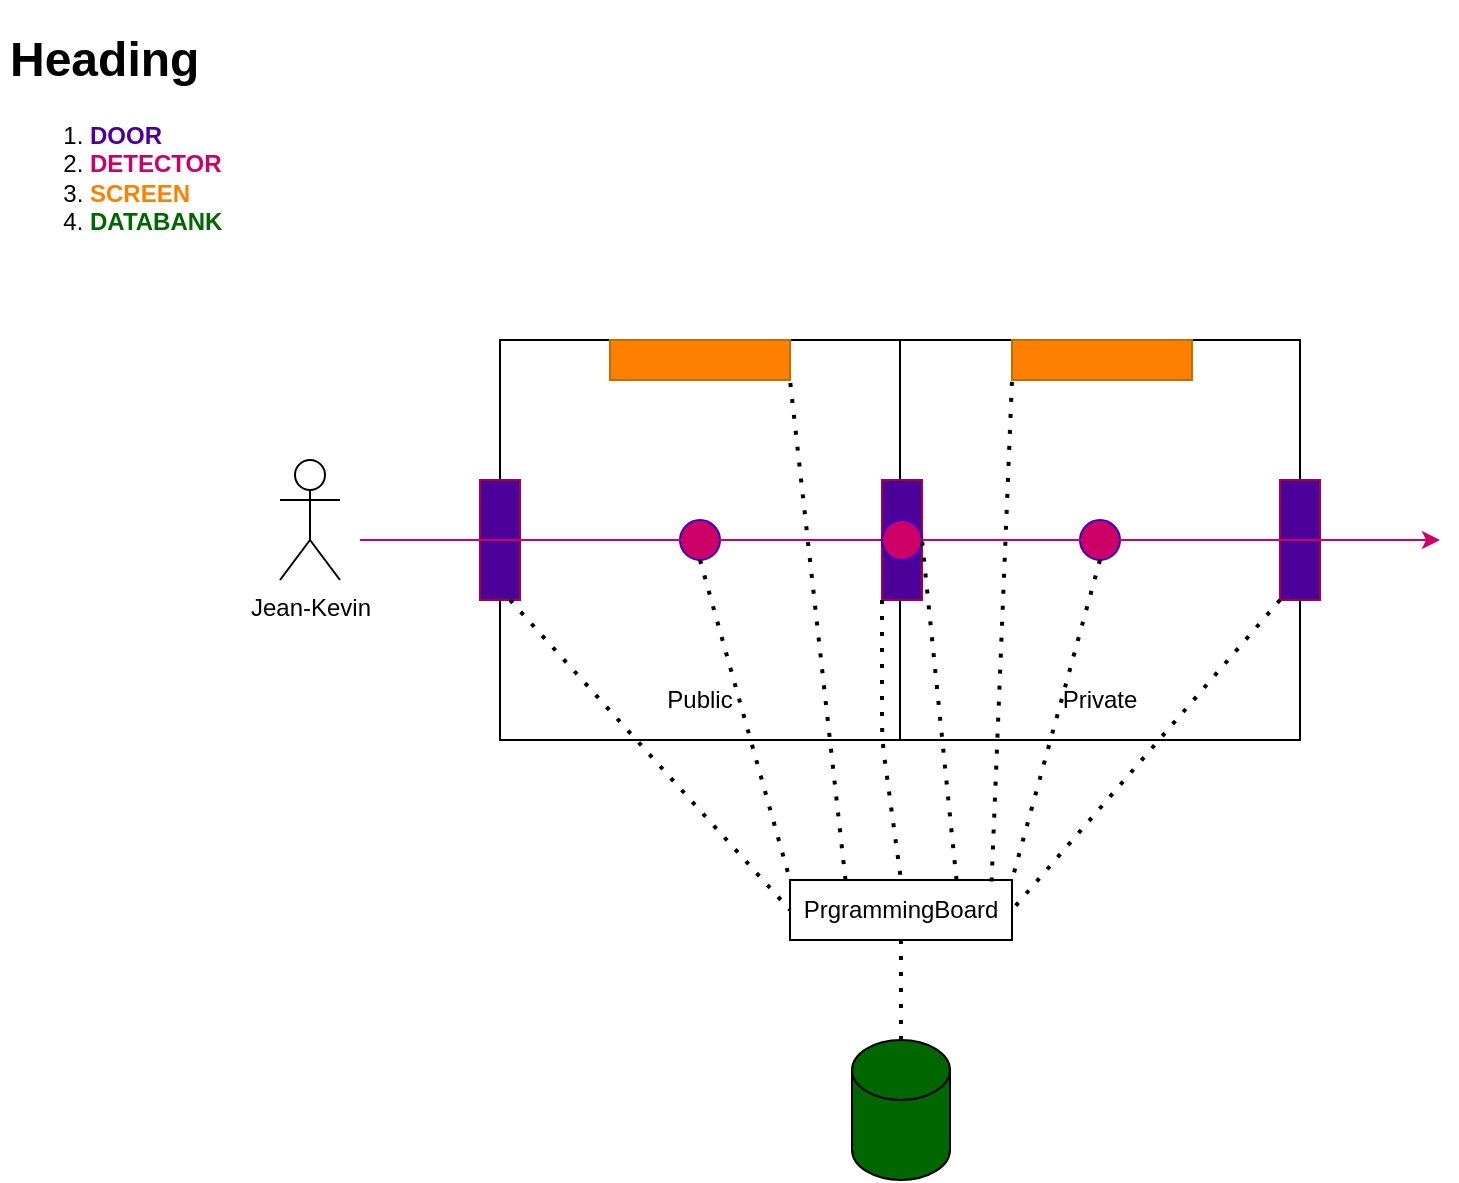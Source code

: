 <mxfile version="13.7.3" type="github" pages="6">
  <diagram id="rVImeahcX5V_duMhvCi_" name="Overview">
    <mxGraphModel dx="1221" dy="645" grid="1" gridSize="10" guides="1" tooltips="1" connect="1" arrows="1" fold="1" page="1" pageScale="1" pageWidth="850" pageHeight="1100" math="0" shadow="0">
      <root>
        <mxCell id="LmtEXReKCvZCGFeEZ9cL-0" />
        <mxCell id="LmtEXReKCvZCGFeEZ9cL-1" parent="LmtEXReKCvZCGFeEZ9cL-0" />
        <mxCell id="LmtEXReKCvZCGFeEZ9cL-7" value="" style="whiteSpace=wrap;html=1;aspect=fixed;" vertex="1" parent="LmtEXReKCvZCGFeEZ9cL-1">
          <mxGeometry x="480" y="220" width="200" height="200" as="geometry" />
        </mxCell>
        <mxCell id="LmtEXReKCvZCGFeEZ9cL-3" value="" style="whiteSpace=wrap;html=1;aspect=fixed;" vertex="1" parent="LmtEXReKCvZCGFeEZ9cL-1">
          <mxGeometry x="280" y="220" width="200" height="200" as="geometry" />
        </mxCell>
        <mxCell id="LmtEXReKCvZCGFeEZ9cL-5" value="" style="rounded=0;whiteSpace=wrap;html=1;strokeColor=#A50040;fontColor=#ffffff;fillColor=#4C0099;" vertex="1" parent="LmtEXReKCvZCGFeEZ9cL-1">
          <mxGeometry x="670" y="290" width="20" height="60" as="geometry" />
        </mxCell>
        <mxCell id="LmtEXReKCvZCGFeEZ9cL-6" value="" style="rounded=0;whiteSpace=wrap;html=1;strokeColor=#A50040;fontColor=#ffffff;fillColor=#4C0099;" vertex="1" parent="LmtEXReKCvZCGFeEZ9cL-1">
          <mxGeometry x="471" y="290" width="20" height="60" as="geometry" />
        </mxCell>
        <mxCell id="LmtEXReKCvZCGFeEZ9cL-9" value="" style="rounded=0;whiteSpace=wrap;html=1;strokeColor=#A50040;fontColor=#ffffff;fillColor=#4C0099;" vertex="1" parent="LmtEXReKCvZCGFeEZ9cL-1">
          <mxGeometry x="270" y="290" width="20" height="60" as="geometry" />
        </mxCell>
        <mxCell id="LmtEXReKCvZCGFeEZ9cL-10" value="Private" style="text;html=1;strokeColor=none;fillColor=none;align=center;verticalAlign=middle;whiteSpace=wrap;rounded=0;" vertex="1" parent="LmtEXReKCvZCGFeEZ9cL-1">
          <mxGeometry x="560" y="390" width="40" height="20" as="geometry" />
        </mxCell>
        <mxCell id="LmtEXReKCvZCGFeEZ9cL-11" value="Public" style="text;html=1;strokeColor=none;fillColor=none;align=center;verticalAlign=middle;whiteSpace=wrap;rounded=0;" vertex="1" parent="LmtEXReKCvZCGFeEZ9cL-1">
          <mxGeometry x="360" y="390" width="40" height="20" as="geometry" />
        </mxCell>
        <mxCell id="LmtEXReKCvZCGFeEZ9cL-13" value="" style="ellipse;whiteSpace=wrap;html=1;aspect=fixed;strokeColor=#3700CC;fontColor=#ffffff;fillColor=#CC0066;" vertex="1" parent="LmtEXReKCvZCGFeEZ9cL-1">
          <mxGeometry x="570" y="310" width="20" height="20" as="geometry" />
        </mxCell>
        <mxCell id="LmtEXReKCvZCGFeEZ9cL-15" value="" style="ellipse;whiteSpace=wrap;html=1;aspect=fixed;strokeColor=#3700CC;fontColor=#ffffff;fillColor=#CC0066;" vertex="1" parent="LmtEXReKCvZCGFeEZ9cL-1">
          <mxGeometry x="370" y="310" width="20" height="20" as="geometry" />
        </mxCell>
        <mxCell id="LmtEXReKCvZCGFeEZ9cL-16" value="" style="endArrow=classic;html=1;fillColor=#f8cecc;strokeColor=#CC0066;" edge="1" parent="LmtEXReKCvZCGFeEZ9cL-1">
          <mxGeometry width="50" height="50" relative="1" as="geometry">
            <mxPoint x="210" y="320" as="sourcePoint" />
            <mxPoint x="750" y="320" as="targetPoint" />
          </mxGeometry>
        </mxCell>
        <mxCell id="LmtEXReKCvZCGFeEZ9cL-27" value="Jean-Kevin" style="shape=umlActor;verticalLabelPosition=bottom;verticalAlign=top;html=1;outlineConnect=0;" vertex="1" parent="LmtEXReKCvZCGFeEZ9cL-1">
          <mxGeometry x="170" y="280" width="30" height="60" as="geometry" />
        </mxCell>
        <mxCell id="LmtEXReKCvZCGFeEZ9cL-28" value="&lt;h1&gt;Heading&lt;/h1&gt;&lt;p&gt;&lt;/p&gt;&lt;ol&gt;&lt;li&gt;&lt;font color=&quot;#4c0099&quot;&gt;&lt;b&gt;DOOR&lt;/b&gt;&lt;/font&gt;&lt;/li&gt;&lt;li&gt;&lt;b&gt;&lt;font color=&quot;#cc0066&quot;&gt;DETECTOR&lt;/font&gt;&lt;/b&gt;&lt;/li&gt;&lt;li&gt;&lt;b&gt;&lt;font color=&quot;#ff8000&quot;&gt;SCREEN&lt;/font&gt;&lt;/b&gt;&lt;/li&gt;&lt;li&gt;&lt;b&gt;&lt;font color=&quot;#006600&quot;&gt;DATABANK&lt;/font&gt;&lt;/b&gt;&lt;/li&gt;&lt;/ol&gt;" style="text;html=1;strokeColor=none;fillColor=none;spacing=5;spacingTop=-20;whiteSpace=wrap;overflow=hidden;rounded=0;" vertex="1" parent="LmtEXReKCvZCGFeEZ9cL-1">
          <mxGeometry x="30" y="60" width="190" height="120" as="geometry" />
        </mxCell>
        <mxCell id="LmtEXReKCvZCGFeEZ9cL-29" value="PrgrammingBoard" style="rounded=0;whiteSpace=wrap;html=1;" vertex="1" parent="LmtEXReKCvZCGFeEZ9cL-1">
          <mxGeometry x="425" y="490" width="111" height="30" as="geometry" />
        </mxCell>
        <mxCell id="LmtEXReKCvZCGFeEZ9cL-31" value="" style="endArrow=none;dashed=1;html=1;dashPattern=1 3;strokeWidth=2;entryX=0;entryY=0.5;entryDx=0;entryDy=0;exitX=0.75;exitY=1;exitDx=0;exitDy=0;" edge="1" parent="LmtEXReKCvZCGFeEZ9cL-1" source="LmtEXReKCvZCGFeEZ9cL-9" target="LmtEXReKCvZCGFeEZ9cL-29">
          <mxGeometry width="50" height="50" relative="1" as="geometry">
            <mxPoint x="330" y="540" as="sourcePoint" />
            <mxPoint x="380" y="490" as="targetPoint" />
          </mxGeometry>
        </mxCell>
        <mxCell id="LmtEXReKCvZCGFeEZ9cL-32" value="" style="endArrow=none;dashed=1;html=1;dashPattern=1 3;strokeWidth=2;entryX=1;entryY=0.5;entryDx=0;entryDy=0;exitX=0;exitY=1;exitDx=0;exitDy=0;" edge="1" parent="LmtEXReKCvZCGFeEZ9cL-1" source="LmtEXReKCvZCGFeEZ9cL-5" target="LmtEXReKCvZCGFeEZ9cL-29">
          <mxGeometry width="50" height="50" relative="1" as="geometry">
            <mxPoint x="700" y="427.5" as="sourcePoint" />
            <mxPoint x="845" y="582.5" as="targetPoint" />
          </mxGeometry>
        </mxCell>
        <mxCell id="LmtEXReKCvZCGFeEZ9cL-33" value="" style="endArrow=none;dashed=1;html=1;dashPattern=1 3;strokeWidth=2;entryX=0;entryY=0;entryDx=0;entryDy=0;exitX=0.5;exitY=1;exitDx=0;exitDy=0;" edge="1" parent="LmtEXReKCvZCGFeEZ9cL-1" source="LmtEXReKCvZCGFeEZ9cL-15" target="LmtEXReKCvZCGFeEZ9cL-29">
          <mxGeometry width="50" height="50" relative="1" as="geometry">
            <mxPoint x="305" y="370" as="sourcePoint" />
            <mxPoint x="450" y="525" as="targetPoint" />
          </mxGeometry>
        </mxCell>
        <mxCell id="LmtEXReKCvZCGFeEZ9cL-34" value="" style="endArrow=none;dashed=1;html=1;dashPattern=1 3;strokeWidth=2;entryX=1;entryY=0;entryDx=0;entryDy=0;exitX=0.5;exitY=1;exitDx=0;exitDy=0;" edge="1" parent="LmtEXReKCvZCGFeEZ9cL-1" source="LmtEXReKCvZCGFeEZ9cL-13" target="LmtEXReKCvZCGFeEZ9cL-29">
          <mxGeometry width="50" height="50" relative="1" as="geometry">
            <mxPoint x="390" y="340" as="sourcePoint" />
            <mxPoint x="440" y="500" as="targetPoint" />
          </mxGeometry>
        </mxCell>
        <mxCell id="LmtEXReKCvZCGFeEZ9cL-35" value="" style="endArrow=none;dashed=1;html=1;dashPattern=1 3;strokeWidth=2;entryX=0.5;entryY=0;entryDx=0;entryDy=0;exitX=0;exitY=1;exitDx=0;exitDy=0;" edge="1" parent="LmtEXReKCvZCGFeEZ9cL-1" source="LmtEXReKCvZCGFeEZ9cL-6" target="LmtEXReKCvZCGFeEZ9cL-29">
          <mxGeometry width="50" height="50" relative="1" as="geometry">
            <mxPoint x="470" y="360" as="sourcePoint" />
            <mxPoint x="450" y="510" as="targetPoint" />
            <Array as="points">
              <mxPoint x="471" y="420" />
            </Array>
          </mxGeometry>
        </mxCell>
        <mxCell id="LmtEXReKCvZCGFeEZ9cL-37" value="" style="shape=cylinder3;whiteSpace=wrap;html=1;boundedLbl=1;backgroundOutline=1;size=15;fillColor=#006600;" vertex="1" parent="LmtEXReKCvZCGFeEZ9cL-1">
          <mxGeometry x="456" y="570" width="49" height="70" as="geometry" />
        </mxCell>
        <mxCell id="LmtEXReKCvZCGFeEZ9cL-40" value="" style="ellipse;whiteSpace=wrap;html=1;aspect=fixed;strokeColor=#3700CC;fontColor=#ffffff;fillColor=#CC0066;" vertex="1" parent="LmtEXReKCvZCGFeEZ9cL-1">
          <mxGeometry x="471" y="310" width="20" height="20" as="geometry" />
        </mxCell>
        <mxCell id="LmtEXReKCvZCGFeEZ9cL-41" value="" style="endArrow=none;dashed=1;html=1;dashPattern=1 3;strokeWidth=2;entryX=0.5;entryY=0;entryDx=0;entryDy=0;entryPerimeter=0;exitX=0.5;exitY=1;exitDx=0;exitDy=0;" edge="1" parent="LmtEXReKCvZCGFeEZ9cL-1" source="LmtEXReKCvZCGFeEZ9cL-29" target="LmtEXReKCvZCGFeEZ9cL-37">
          <mxGeometry width="50" height="50" relative="1" as="geometry">
            <mxPoint x="350" y="510" as="sourcePoint" />
            <mxPoint x="400" y="460" as="targetPoint" />
          </mxGeometry>
        </mxCell>
        <mxCell id="LmtEXReKCvZCGFeEZ9cL-42" value="" style="endArrow=none;dashed=1;html=1;dashPattern=1 3;strokeWidth=2;entryX=1;entryY=0.5;entryDx=0;entryDy=0;exitX=0.75;exitY=0;exitDx=0;exitDy=0;" edge="1" parent="LmtEXReKCvZCGFeEZ9cL-1" source="LmtEXReKCvZCGFeEZ9cL-29" target="LmtEXReKCvZCGFeEZ9cL-6">
          <mxGeometry width="50" height="50" relative="1" as="geometry">
            <mxPoint x="350" y="510" as="sourcePoint" />
            <mxPoint x="400" y="460" as="targetPoint" />
            <Array as="points" />
          </mxGeometry>
        </mxCell>
        <mxCell id="LmtEXReKCvZCGFeEZ9cL-44" value="" style="rounded=0;whiteSpace=wrap;html=1;strokeColor=#BD7000;fontColor=#ffffff;fillColor=#FF8000;" vertex="1" parent="LmtEXReKCvZCGFeEZ9cL-1">
          <mxGeometry x="335" y="220" width="90" height="20" as="geometry" />
        </mxCell>
        <mxCell id="LmtEXReKCvZCGFeEZ9cL-45" value="" style="rounded=0;whiteSpace=wrap;html=1;strokeColor=#BD7000;fontColor=#ffffff;fillColor=#FF8000;" vertex="1" parent="LmtEXReKCvZCGFeEZ9cL-1">
          <mxGeometry x="536" y="220" width="90" height="20" as="geometry" />
        </mxCell>
        <mxCell id="LmtEXReKCvZCGFeEZ9cL-46" value="" style="endArrow=none;dashed=1;html=1;dashPattern=1 3;strokeWidth=2;entryX=1;entryY=1;entryDx=0;entryDy=0;exitX=0.25;exitY=0;exitDx=0;exitDy=0;" edge="1" parent="LmtEXReKCvZCGFeEZ9cL-1" source="LmtEXReKCvZCGFeEZ9cL-29" target="LmtEXReKCvZCGFeEZ9cL-44">
          <mxGeometry width="50" height="50" relative="1" as="geometry">
            <mxPoint x="320" y="340" as="sourcePoint" />
            <mxPoint x="370" y="290" as="targetPoint" />
          </mxGeometry>
        </mxCell>
        <mxCell id="LmtEXReKCvZCGFeEZ9cL-47" value="" style="endArrow=none;dashed=1;html=1;dashPattern=1 3;strokeWidth=2;entryX=0;entryY=1;entryDx=0;entryDy=0;exitX=0.908;exitY=0.025;exitDx=0;exitDy=0;exitPerimeter=0;" edge="1" parent="LmtEXReKCvZCGFeEZ9cL-1" source="LmtEXReKCvZCGFeEZ9cL-29" target="LmtEXReKCvZCGFeEZ9cL-45">
          <mxGeometry width="50" height="50" relative="1" as="geometry">
            <mxPoint x="320" y="340" as="sourcePoint" />
            <mxPoint x="370" y="290" as="targetPoint" />
          </mxGeometry>
        </mxCell>
      </root>
    </mxGraphModel>
  </diagram>
  <diagram id="C5RBs43oDa-KdzZeNtuy" name="Start / Stop">
    <mxGraphModel dx="1221" dy="645" grid="1" gridSize="10" guides="1" tooltips="1" connect="1" arrows="1" fold="1" page="1" pageScale="1" pageWidth="827" pageHeight="1169" math="0" shadow="0">
      <root>
        <mxCell id="WIyWlLk6GJQsqaUBKTNV-0" />
        <mxCell id="WIyWlLk6GJQsqaUBKTNV-1" parent="WIyWlLk6GJQsqaUBKTNV-0" />
        <mxCell id="jEPwtFdnwT9SRcF0j8tt-13" style="edgeStyle=orthogonalEdgeStyle;rounded=0;orthogonalLoop=1;jettySize=auto;html=1;exitX=0.5;exitY=1;exitDx=0;exitDy=0;entryX=0.5;entryY=0;entryDx=0;entryDy=0;" edge="1" parent="WIyWlLk6GJQsqaUBKTNV-1" source="jEPwtFdnwT9SRcF0j8tt-1" target="jEPwtFdnwT9SRcF0j8tt-2">
          <mxGeometry relative="1" as="geometry" />
        </mxCell>
        <mxCell id="jEPwtFdnwT9SRcF0j8tt-1" value="Start&lt;br&gt;Programming Board" style="rounded=1;whiteSpace=wrap;html=1;fontSize=12;glass=0;strokeWidth=1;shadow=0;" vertex="1" parent="WIyWlLk6GJQsqaUBKTNV-1">
          <mxGeometry x="65" y="30" width="120" height="40" as="geometry" />
        </mxCell>
        <mxCell id="jEPwtFdnwT9SRcF0j8tt-10" value="yes" style="edgeStyle=orthogonalEdgeStyle;rounded=0;orthogonalLoop=1;jettySize=auto;html=1;exitX=1;exitY=0.5;exitDx=0;exitDy=0;entryX=0;entryY=0.5;entryDx=0;entryDy=0;" edge="1" parent="WIyWlLk6GJQsqaUBKTNV-1" source="jEPwtFdnwT9SRcF0j8tt-2" target="jEPwtFdnwT9SRcF0j8tt-6">
          <mxGeometry relative="1" as="geometry" />
        </mxCell>
        <mxCell id="jEPwtFdnwT9SRcF0j8tt-14" style="edgeStyle=orthogonalEdgeStyle;rounded=0;orthogonalLoop=1;jettySize=auto;html=1;exitX=0.5;exitY=1;exitDx=0;exitDy=0;entryX=0.5;entryY=0;entryDx=0;entryDy=0;" edge="1" parent="WIyWlLk6GJQsqaUBKTNV-1" source="jEPwtFdnwT9SRcF0j8tt-2" target="jEPwtFdnwT9SRcF0j8tt-3">
          <mxGeometry relative="1" as="geometry" />
        </mxCell>
        <mxCell id="jEPwtFdnwT9SRcF0j8tt-2" value="&lt;font style=&quot;font-size: 11px&quot;&gt;Private&lt;br&gt;door open?&lt;/font&gt;" style="rhombus;whiteSpace=wrap;html=1;shadow=0;fontFamily=Helvetica;fontSize=12;align=center;strokeWidth=1;spacing=6;spacingTop=-4;" vertex="1" parent="WIyWlLk6GJQsqaUBKTNV-1">
          <mxGeometry x="75" y="90" width="100" height="80" as="geometry" />
        </mxCell>
        <mxCell id="jEPwtFdnwT9SRcF0j8tt-11" value="yes" style="edgeStyle=orthogonalEdgeStyle;rounded=0;orthogonalLoop=1;jettySize=auto;html=1;exitX=1;exitY=0.5;exitDx=0;exitDy=0;entryX=0;entryY=0.5;entryDx=0;entryDy=0;" edge="1" parent="WIyWlLk6GJQsqaUBKTNV-1" source="jEPwtFdnwT9SRcF0j8tt-3" target="jEPwtFdnwT9SRcF0j8tt-7">
          <mxGeometry relative="1" as="geometry" />
        </mxCell>
        <mxCell id="jEPwtFdnwT9SRcF0j8tt-15" style="edgeStyle=orthogonalEdgeStyle;rounded=0;orthogonalLoop=1;jettySize=auto;html=1;exitX=0.5;exitY=1;exitDx=0;exitDy=0;entryX=0.5;entryY=0;entryDx=0;entryDy=0;" edge="1" parent="WIyWlLk6GJQsqaUBKTNV-1" source="jEPwtFdnwT9SRcF0j8tt-3" target="jEPwtFdnwT9SRcF0j8tt-4">
          <mxGeometry relative="1" as="geometry" />
        </mxCell>
        <mxCell id="jEPwtFdnwT9SRcF0j8tt-3" value="&lt;font style=&quot;font-size: 11px&quot;&gt;Public&lt;br&gt;door open?&lt;/font&gt;" style="rhombus;whiteSpace=wrap;html=1;shadow=0;fontFamily=Helvetica;fontSize=12;align=center;strokeWidth=1;spacing=6;spacingTop=-4;" vertex="1" parent="WIyWlLk6GJQsqaUBKTNV-1">
          <mxGeometry x="75" y="190" width="100" height="80" as="geometry" />
        </mxCell>
        <mxCell id="jEPwtFdnwT9SRcF0j8tt-12" value="yes" style="edgeStyle=orthogonalEdgeStyle;rounded=0;orthogonalLoop=1;jettySize=auto;html=1;exitX=1;exitY=0.5;exitDx=0;exitDy=0;entryX=0;entryY=0.5;entryDx=0;entryDy=0;" edge="1" parent="WIyWlLk6GJQsqaUBKTNV-1" source="jEPwtFdnwT9SRcF0j8tt-4" target="jEPwtFdnwT9SRcF0j8tt-8">
          <mxGeometry relative="1" as="geometry" />
        </mxCell>
        <mxCell id="WcSn6uXNdT3VCejYM9_C-2" style="edgeStyle=orthogonalEdgeStyle;rounded=0;orthogonalLoop=1;jettySize=auto;html=1;exitX=0.5;exitY=1;exitDx=0;exitDy=0;entryX=0.5;entryY=0;entryDx=0;entryDy=0;" edge="1" parent="WIyWlLk6GJQsqaUBKTNV-1" source="jEPwtFdnwT9SRcF0j8tt-4" target="WcSn6uXNdT3VCejYM9_C-1">
          <mxGeometry relative="1" as="geometry" />
        </mxCell>
        <mxCell id="jEPwtFdnwT9SRcF0j8tt-4" value="&lt;font style=&quot;font-size: 11px&quot;&gt;Midle&lt;br&gt;door open?&lt;/font&gt;" style="rhombus;whiteSpace=wrap;html=1;shadow=0;fontFamily=Helvetica;fontSize=12;align=center;strokeWidth=1;spacing=6;spacingTop=-4;" vertex="1" parent="WIyWlLk6GJQsqaUBKTNV-1">
          <mxGeometry x="75" y="290" width="100" height="80" as="geometry" />
        </mxCell>
        <mxCell id="jEPwtFdnwT9SRcF0j8tt-6" value="Close door" style="rounded=1;whiteSpace=wrap;html=1;fontSize=12;glass=0;strokeWidth=1;shadow=0;fillColor=#f8cecc;strokeColor=#b85450;" vertex="1" parent="WIyWlLk6GJQsqaUBKTNV-1">
          <mxGeometry x="240" y="110" width="70" height="40" as="geometry" />
        </mxCell>
        <mxCell id="jEPwtFdnwT9SRcF0j8tt-7" value="Open door" style="rounded=1;whiteSpace=wrap;html=1;fontSize=12;glass=0;strokeWidth=1;shadow=0;fillColor=#d5e8d4;strokeColor=#82b366;" vertex="1" parent="WIyWlLk6GJQsqaUBKTNV-1">
          <mxGeometry x="240" y="210" width="70" height="40" as="geometry" />
        </mxCell>
        <mxCell id="jEPwtFdnwT9SRcF0j8tt-8" value="Close door" style="rounded=1;whiteSpace=wrap;html=1;fontSize=12;glass=0;strokeWidth=1;shadow=0;fillColor=#f8cecc;strokeColor=#b85450;" vertex="1" parent="WIyWlLk6GJQsqaUBKTNV-1">
          <mxGeometry x="240" y="310" width="70" height="40" as="geometry" />
        </mxCell>
        <mxCell id="WcSn6uXNdT3VCejYM9_C-1" value="Initialize dataBank" style="shape=process;whiteSpace=wrap;html=1;backgroundOutline=1;" vertex="1" parent="WIyWlLk6GJQsqaUBKTNV-1">
          <mxGeometry x="77.5" y="390" width="95" height="40" as="geometry" />
        </mxCell>
        <mxCell id="Z-suCwJbQ7CmfizDYJCA-0" style="edgeStyle=orthogonalEdgeStyle;rounded=0;orthogonalLoop=1;jettySize=auto;html=1;exitX=0.5;exitY=1;exitDx=0;exitDy=0;entryX=0.5;entryY=0;entryDx=0;entryDy=0;" edge="1" parent="WIyWlLk6GJQsqaUBKTNV-1" source="Z-suCwJbQ7CmfizDYJCA-1" target="Z-suCwJbQ7CmfizDYJCA-4">
          <mxGeometry relative="1" as="geometry" />
        </mxCell>
        <mxCell id="Z-suCwJbQ7CmfizDYJCA-1" value="Start&lt;br&gt;Programming Board" style="rounded=1;whiteSpace=wrap;html=1;fontSize=12;glass=0;strokeWidth=1;shadow=0;" vertex="1" parent="WIyWlLk6GJQsqaUBKTNV-1">
          <mxGeometry x="360" y="30" width="120" height="40" as="geometry" />
        </mxCell>
        <mxCell id="Z-suCwJbQ7CmfizDYJCA-2" value="yes" style="edgeStyle=orthogonalEdgeStyle;rounded=0;orthogonalLoop=1;jettySize=auto;html=1;exitX=1;exitY=0.5;exitDx=0;exitDy=0;entryX=0;entryY=0.5;entryDx=0;entryDy=0;" edge="1" parent="WIyWlLk6GJQsqaUBKTNV-1" source="Z-suCwJbQ7CmfizDYJCA-4" target="Z-suCwJbQ7CmfizDYJCA-10">
          <mxGeometry relative="1" as="geometry" />
        </mxCell>
        <mxCell id="Z-suCwJbQ7CmfizDYJCA-3" style="edgeStyle=orthogonalEdgeStyle;rounded=0;orthogonalLoop=1;jettySize=auto;html=1;exitX=0.5;exitY=1;exitDx=0;exitDy=0;entryX=0.5;entryY=0;entryDx=0;entryDy=0;" edge="1" parent="WIyWlLk6GJQsqaUBKTNV-1" source="Z-suCwJbQ7CmfizDYJCA-4" target="Z-suCwJbQ7CmfizDYJCA-7">
          <mxGeometry relative="1" as="geometry" />
        </mxCell>
        <mxCell id="Z-suCwJbQ7CmfizDYJCA-4" value="&lt;font style=&quot;font-size: 11px&quot;&gt;Private&lt;br&gt;door open?&lt;/font&gt;" style="rhombus;whiteSpace=wrap;html=1;shadow=0;fontFamily=Helvetica;fontSize=12;align=center;strokeWidth=1;spacing=6;spacingTop=-4;" vertex="1" parent="WIyWlLk6GJQsqaUBKTNV-1">
          <mxGeometry x="370" y="90" width="100" height="80" as="geometry" />
        </mxCell>
        <mxCell id="Z-suCwJbQ7CmfizDYJCA-5" value="yes" style="edgeStyle=orthogonalEdgeStyle;rounded=0;orthogonalLoop=1;jettySize=auto;html=1;exitX=1;exitY=0.5;exitDx=0;exitDy=0;entryX=0;entryY=0.5;entryDx=0;entryDy=0;" edge="1" parent="WIyWlLk6GJQsqaUBKTNV-1" source="Z-suCwJbQ7CmfizDYJCA-7" target="Z-suCwJbQ7CmfizDYJCA-11">
          <mxGeometry relative="1" as="geometry" />
        </mxCell>
        <mxCell id="Z-suCwJbQ7CmfizDYJCA-6" style="edgeStyle=orthogonalEdgeStyle;rounded=0;orthogonalLoop=1;jettySize=auto;html=1;exitX=0.5;exitY=1;exitDx=0;exitDy=0;entryX=0.5;entryY=0;entryDx=0;entryDy=0;" edge="1" parent="WIyWlLk6GJQsqaUBKTNV-1" source="Z-suCwJbQ7CmfizDYJCA-7" target="Z-suCwJbQ7CmfizDYJCA-9">
          <mxGeometry relative="1" as="geometry" />
        </mxCell>
        <mxCell id="Z-suCwJbQ7CmfizDYJCA-7" value="&lt;font style=&quot;font-size: 11px&quot;&gt;Public&lt;br&gt;door open?&lt;/font&gt;" style="rhombus;whiteSpace=wrap;html=1;shadow=0;fontFamily=Helvetica;fontSize=12;align=center;strokeWidth=1;spacing=6;spacingTop=-4;" vertex="1" parent="WIyWlLk6GJQsqaUBKTNV-1">
          <mxGeometry x="370" y="190" width="100" height="80" as="geometry" />
        </mxCell>
        <mxCell id="Z-suCwJbQ7CmfizDYJCA-8" value="yes" style="edgeStyle=orthogonalEdgeStyle;rounded=0;orthogonalLoop=1;jettySize=auto;html=1;exitX=1;exitY=0.5;exitDx=0;exitDy=0;entryX=0;entryY=0.5;entryDx=0;entryDy=0;" edge="1" parent="WIyWlLk6GJQsqaUBKTNV-1" source="Z-suCwJbQ7CmfizDYJCA-9" target="Z-suCwJbQ7CmfizDYJCA-12">
          <mxGeometry relative="1" as="geometry" />
        </mxCell>
        <mxCell id="Z-suCwJbQ7CmfizDYJCA-14" style="edgeStyle=orthogonalEdgeStyle;rounded=0;orthogonalLoop=1;jettySize=auto;html=1;exitX=0.5;exitY=1;exitDx=0;exitDy=0;entryX=0.5;entryY=0;entryDx=0;entryDy=0;" edge="1" parent="WIyWlLk6GJQsqaUBKTNV-1" source="Z-suCwJbQ7CmfizDYJCA-9" target="Z-suCwJbQ7CmfizDYJCA-13">
          <mxGeometry relative="1" as="geometry" />
        </mxCell>
        <mxCell id="Z-suCwJbQ7CmfizDYJCA-9" value="&lt;font style=&quot;font-size: 11px&quot;&gt;Midle&lt;br&gt;door open?&lt;/font&gt;" style="rhombus;whiteSpace=wrap;html=1;shadow=0;fontFamily=Helvetica;fontSize=12;align=center;strokeWidth=1;spacing=6;spacingTop=-4;" vertex="1" parent="WIyWlLk6GJQsqaUBKTNV-1">
          <mxGeometry x="370" y="290" width="100" height="80" as="geometry" />
        </mxCell>
        <mxCell id="Z-suCwJbQ7CmfizDYJCA-10" value="Close door" style="rounded=1;whiteSpace=wrap;html=1;fontSize=12;glass=0;strokeWidth=1;shadow=0;fillColor=#f8cecc;strokeColor=#b85450;" vertex="1" parent="WIyWlLk6GJQsqaUBKTNV-1">
          <mxGeometry x="535" y="110" width="70" height="40" as="geometry" />
        </mxCell>
        <mxCell id="Z-suCwJbQ7CmfizDYJCA-11" value="Close door" style="rounded=1;whiteSpace=wrap;html=1;fontSize=12;glass=0;strokeWidth=1;shadow=0;fillColor=#f8cecc;strokeColor=#b85450;" vertex="1" parent="WIyWlLk6GJQsqaUBKTNV-1">
          <mxGeometry x="535" y="210" width="70" height="40" as="geometry" />
        </mxCell>
        <mxCell id="Z-suCwJbQ7CmfizDYJCA-12" value="Close door" style="rounded=1;whiteSpace=wrap;html=1;fontSize=12;glass=0;strokeWidth=1;shadow=0;fillColor=#f8cecc;strokeColor=#b85450;" vertex="1" parent="WIyWlLk6GJQsqaUBKTNV-1">
          <mxGeometry x="535" y="310" width="70" height="40" as="geometry" />
        </mxCell>
        <mxCell id="Z-suCwJbQ7CmfizDYJCA-13" value="Clean&lt;br&gt;dataBank" style="shape=process;whiteSpace=wrap;html=1;backgroundOutline=1;" vertex="1" parent="WIyWlLk6GJQsqaUBKTNV-1">
          <mxGeometry x="372.5" y="390" width="95" height="40" as="geometry" />
        </mxCell>
      </root>
    </mxGraphModel>
  </diagram>
  <diagram id="rQt64_oms9wYY00uU8ld" name="Initialize dataBank">
    <mxGraphModel dx="1038" dy="548" grid="1" gridSize="10" guides="1" tooltips="1" connect="1" arrows="1" fold="1" page="1" pageScale="1" pageWidth="850" pageHeight="1100" math="0" shadow="0">
      <root>
        <mxCell id="Njd7PY-EI0q73ki9U6ga-0" />
        <mxCell id="Njd7PY-EI0q73ki9U6ga-1" parent="Njd7PY-EI0q73ki9U6ga-0" />
        <mxCell id="Dgmd3wexD-b_6MGQ-cHy-0" style="edgeStyle=orthogonalEdgeStyle;rounded=0;orthogonalLoop=1;jettySize=auto;html=1;exitX=0.5;exitY=1;exitDx=0;exitDy=0;entryX=0.5;entryY=0;entryDx=0;entryDy=0;" edge="1" parent="Njd7PY-EI0q73ki9U6ga-1" source="Dgmd3wexD-b_6MGQ-cHy-1" target="Dgmd3wexD-b_6MGQ-cHy-3">
          <mxGeometry relative="1" as="geometry" />
        </mxCell>
        <mxCell id="Dgmd3wexD-b_6MGQ-cHy-1" value="Start&lt;br&gt;Initialize dataBank" style="rounded=1;whiteSpace=wrap;html=1;fontSize=12;glass=0;strokeWidth=1;shadow=0;" vertex="1" parent="Njd7PY-EI0q73ki9U6ga-1">
          <mxGeometry x="82.5" y="30" width="120" height="40" as="geometry" />
        </mxCell>
        <mxCell id="Dgmd3wexD-b_6MGQ-cHy-2" value="no" style="edgeStyle=orthogonalEdgeStyle;rounded=0;orthogonalLoop=1;jettySize=auto;html=1;exitX=1;exitY=0.5;exitDx=0;exitDy=0;entryX=0;entryY=0.5;entryDx=0;entryDy=0;" edge="1" parent="Njd7PY-EI0q73ki9U6ga-1" source="Dgmd3wexD-b_6MGQ-cHy-3" target="Dgmd3wexD-b_6MGQ-cHy-4">
          <mxGeometry relative="1" as="geometry" />
        </mxCell>
        <mxCell id="Dgmd3wexD-b_6MGQ-cHy-11" style="edgeStyle=orthogonalEdgeStyle;rounded=0;orthogonalLoop=1;jettySize=auto;html=1;exitX=0.5;exitY=1;exitDx=0;exitDy=0;entryX=0.5;entryY=0;entryDx=0;entryDy=0;" edge="1" parent="Njd7PY-EI0q73ki9U6ga-1" source="Dgmd3wexD-b_6MGQ-cHy-3" target="Dgmd3wexD-b_6MGQ-cHy-6">
          <mxGeometry relative="1" as="geometry" />
        </mxCell>
        <mxCell id="Dgmd3wexD-b_6MGQ-cHy-3" value="&lt;span style=&quot;font-size: 11px&quot;&gt;publicAirlockPlayer&lt;br&gt;&lt;/span&gt;table exist ?" style="rhombus;whiteSpace=wrap;html=1;shadow=0;fontFamily=Helvetica;fontSize=12;align=center;strokeWidth=1;spacing=6;spacingTop=-4;" vertex="1" parent="Njd7PY-EI0q73ki9U6ga-1">
          <mxGeometry x="75" y="100" width="135" height="80" as="geometry" />
        </mxCell>
        <mxCell id="Dgmd3wexD-b_6MGQ-cHy-4" value="Create&amp;nbsp;publicAirlockPlayer table" style="rounded=1;whiteSpace=wrap;html=1;fontSize=12;glass=0;strokeWidth=1;shadow=0;fillColor=#d5e8d4;strokeColor=#82b366;" vertex="1" parent="Njd7PY-EI0q73ki9U6ga-1">
          <mxGeometry x="280" y="120" width="190" height="40" as="geometry" />
        </mxCell>
        <mxCell id="Dgmd3wexD-b_6MGQ-cHy-5" value="no" style="edgeStyle=orthogonalEdgeStyle;rounded=0;orthogonalLoop=1;jettySize=auto;html=1;exitX=1;exitY=0.5;exitDx=0;exitDy=0;entryX=0;entryY=0.5;entryDx=0;entryDy=0;" edge="1" parent="Njd7PY-EI0q73ki9U6ga-1" source="Dgmd3wexD-b_6MGQ-cHy-6" target="Dgmd3wexD-b_6MGQ-cHy-7">
          <mxGeometry relative="1" as="geometry" />
        </mxCell>
        <mxCell id="Dgmd3wexD-b_6MGQ-cHy-12" style="edgeStyle=orthogonalEdgeStyle;rounded=0;orthogonalLoop=1;jettySize=auto;html=1;exitX=0.5;exitY=1;exitDx=0;exitDy=0;entryX=0.5;entryY=0;entryDx=0;entryDy=0;" edge="1" parent="Njd7PY-EI0q73ki9U6ga-1" source="Dgmd3wexD-b_6MGQ-cHy-6" target="Dgmd3wexD-b_6MGQ-cHy-8">
          <mxGeometry relative="1" as="geometry" />
        </mxCell>
        <mxCell id="Dgmd3wexD-b_6MGQ-cHy-6" value="&lt;span style=&quot;font-size: 11px&quot;&gt;privateAirlockPlayer&lt;br&gt;&lt;/span&gt;table exist ?" style="rhombus;whiteSpace=wrap;html=1;shadow=0;fontFamily=Helvetica;fontSize=12;align=center;strokeWidth=1;spacing=6;spacingTop=-4;" vertex="1" parent="Njd7PY-EI0q73ki9U6ga-1">
          <mxGeometry x="75" y="200" width="135" height="80" as="geometry" />
        </mxCell>
        <mxCell id="Dgmd3wexD-b_6MGQ-cHy-7" value="Create&amp;nbsp;privateAirlockPlayer table" style="rounded=1;whiteSpace=wrap;html=1;fontSize=12;glass=0;strokeWidth=1;shadow=0;fillColor=#d5e8d4;strokeColor=#82b366;" vertex="1" parent="Njd7PY-EI0q73ki9U6ga-1">
          <mxGeometry x="280" y="220" width="190" height="40" as="geometry" />
        </mxCell>
        <mxCell id="Dgmd3wexD-b_6MGQ-cHy-10" value="no" style="edgeStyle=orthogonalEdgeStyle;rounded=0;orthogonalLoop=1;jettySize=auto;html=1;exitX=1;exitY=0.5;exitDx=0;exitDy=0;" edge="1" parent="Njd7PY-EI0q73ki9U6ga-1" source="Dgmd3wexD-b_6MGQ-cHy-8" target="Dgmd3wexD-b_6MGQ-cHy-9">
          <mxGeometry relative="1" as="geometry" />
        </mxCell>
        <mxCell id="Dgmd3wexD-b_6MGQ-cHy-8" value="&lt;span style=&quot;font-size: 11px&quot;&gt;authorizedPlayer&lt;br&gt;&lt;/span&gt;table exist ?" style="rhombus;whiteSpace=wrap;html=1;shadow=0;fontFamily=Helvetica;fontSize=12;align=center;strokeWidth=1;spacing=6;spacingTop=-4;" vertex="1" parent="Njd7PY-EI0q73ki9U6ga-1">
          <mxGeometry x="75" y="300" width="135" height="80" as="geometry" />
        </mxCell>
        <mxCell id="Dgmd3wexD-b_6MGQ-cHy-9" value="Create&amp;nbsp;&lt;span style=&quot;font-size: 11px&quot;&gt;authorizedPlayer&amp;nbsp;&lt;/span&gt;table" style="rounded=1;whiteSpace=wrap;html=1;fontSize=12;glass=0;strokeWidth=1;shadow=0;fillColor=#d5e8d4;strokeColor=#82b366;" vertex="1" parent="Njd7PY-EI0q73ki9U6ga-1">
          <mxGeometry x="280" y="320" width="190" height="40" as="geometry" />
        </mxCell>
      </root>
    </mxGraphModel>
  </diagram>
  <diagram id="IF0mQ-LuV1Tpjcg1SQC_" name="Clean dataBank">
    <mxGraphModel dx="1038" dy="548" grid="1" gridSize="10" guides="1" tooltips="1" connect="1" arrows="1" fold="1" page="1" pageScale="1" pageWidth="850" pageHeight="1100" math="0" shadow="0">
      <root>
        <mxCell id="nWARyGKw-XiWnQ_imV8j-0" />
        <mxCell id="nWARyGKw-XiWnQ_imV8j-1" parent="nWARyGKw-XiWnQ_imV8j-0" />
        <mxCell id="3AGB_vzgTLa2qWPNHoHQ-0" value="Start&lt;br&gt;clean dataBank" style="rounded=1;whiteSpace=wrap;html=1;fontSize=12;glass=0;strokeWidth=1;shadow=0;" vertex="1" parent="nWARyGKw-XiWnQ_imV8j-1">
          <mxGeometry x="82.5" y="30" width="120" height="40" as="geometry" />
        </mxCell>
      </root>
    </mxGraphModel>
  </diagram>
  <diagram id="JoOrTzSdZAA-jJpKlGrJ" name="Enter Event">
    <mxGraphModel dx="1038" dy="548" grid="1" gridSize="10" guides="1" tooltips="1" connect="1" arrows="1" fold="1" page="1" pageScale="1" pageWidth="850" pageHeight="1100" math="0" shadow="0">
      <root>
        <mxCell id="kcCqXkzCqeFxSjuHiJ_i-0" />
        <mxCell id="kcCqXkzCqeFxSjuHiJ_i-1" parent="kcCqXkzCqeFxSjuHiJ_i-0" />
        <mxCell id="O1378wzvG6jis6ytJI1n-5" style="edgeStyle=orthogonalEdgeStyle;rounded=0;orthogonalLoop=1;jettySize=auto;html=1;exitX=0.5;exitY=1;exitDx=0;exitDy=0;entryX=0.5;entryY=0;entryDx=0;entryDy=0;" edge="1" parent="kcCqXkzCqeFxSjuHiJ_i-1" source="ouCwYKBbwuouym_8MA_f-0" target="1KSWV5fCrwemouwUN_5a-0">
          <mxGeometry relative="1" as="geometry" />
        </mxCell>
        <mxCell id="ouCwYKBbwuouym_8MA_f-0" value="Start&lt;br&gt;Detector Event" style="rounded=1;whiteSpace=wrap;html=1;fontSize=12;glass=0;strokeWidth=1;shadow=0;" vertex="1" parent="kcCqXkzCqeFxSjuHiJ_i-1">
          <mxGeometry x="200" y="50" width="120" height="40" as="geometry" />
        </mxCell>
        <mxCell id="O1378wzvG6jis6ytJI1n-3" style="edgeStyle=orthogonalEdgeStyle;rounded=0;orthogonalLoop=1;jettySize=auto;html=1;exitX=0;exitY=0.5;exitDx=0;exitDy=0;" edge="1" parent="kcCqXkzCqeFxSjuHiJ_i-1" source="1KSWV5fCrwemouwUN_5a-0" target="O1378wzvG6jis6ytJI1n-1">
          <mxGeometry relative="1" as="geometry" />
        </mxCell>
        <mxCell id="O1378wzvG6jis6ytJI1n-4" value="Enter" style="edgeStyle=orthogonalEdgeStyle;rounded=0;orthogonalLoop=1;jettySize=auto;html=1;exitX=1;exitY=0.5;exitDx=0;exitDy=0;entryX=0;entryY=0.5;entryDx=0;entryDy=0;" edge="1" parent="kcCqXkzCqeFxSjuHiJ_i-1" source="1KSWV5fCrwemouwUN_5a-0" target="O1378wzvG6jis6ytJI1n-0">
          <mxGeometry x="0.333" y="10" relative="1" as="geometry">
            <mxPoint as="offset" />
          </mxGeometry>
        </mxCell>
        <mxCell id="O1378wzvG6jis6ytJI1n-6" value="Leave" style="edgeStyle=orthogonalEdgeStyle;rounded=0;orthogonalLoop=1;jettySize=auto;html=1;" edge="1" parent="kcCqXkzCqeFxSjuHiJ_i-1" source="1KSWV5fCrwemouwUN_5a-0" target="O1378wzvG6jis6ytJI1n-1">
          <mxGeometry x="0.333" y="-10" relative="1" as="geometry">
            <mxPoint as="offset" />
          </mxGeometry>
        </mxCell>
        <mxCell id="1KSWV5fCrwemouwUN_5a-0" value="Type" style="rhombus;whiteSpace=wrap;html=1;" vertex="1" parent="kcCqXkzCqeFxSjuHiJ_i-1">
          <mxGeometry x="220" y="130" width="80" height="80" as="geometry" />
        </mxCell>
        <mxCell id="O1378wzvG6jis6ytJI1n-10" value="no" style="edgeStyle=orthogonalEdgeStyle;rounded=0;orthogonalLoop=1;jettySize=auto;html=1;exitX=0.5;exitY=1;exitDx=0;exitDy=0;entryX=0.5;entryY=0;entryDx=0;entryDy=0;" edge="1" parent="kcCqXkzCqeFxSjuHiJ_i-1" source="2e1RDjCtCfTWU_KFIIWo-0" target="O1378wzvG6jis6ytJI1n-9">
          <mxGeometry relative="1" as="geometry" />
        </mxCell>
        <mxCell id="O1378wzvG6jis6ytJI1n-0" value="Add airlock player" style="shape=process;whiteSpace=wrap;html=1;backgroundOutline=1;" vertex="1" parent="kcCqXkzCqeFxSjuHiJ_i-1">
          <mxGeometry x="360" y="150" width="100" height="40" as="geometry" />
        </mxCell>
        <mxCell id="O1378wzvG6jis6ytJI1n-1" value="Remove airlock player" style="shape=process;whiteSpace=wrap;html=1;backgroundOutline=1;" vertex="1" parent="kcCqXkzCqeFxSjuHiJ_i-1">
          <mxGeometry x="60" y="150" width="100" height="40" as="geometry" />
        </mxCell>
        <mxCell id="O1378wzvG6jis6ytJI1n-9" value="Run public process step 01" style="shape=process;whiteSpace=wrap;html=1;backgroundOutline=1;" vertex="1" parent="kcCqXkzCqeFxSjuHiJ_i-1">
          <mxGeometry x="355" y="340" width="110" height="40" as="geometry" />
        </mxCell>
        <mxCell id="2e1RDjCtCfTWU_KFIIWo-3" style="edgeStyle=orthogonalEdgeStyle;rounded=0;orthogonalLoop=1;jettySize=auto;html=1;exitX=1;exitY=0.5;exitDx=0;exitDy=0;entryX=0;entryY=0.5;entryDx=0;entryDy=0;" edge="1" parent="kcCqXkzCqeFxSjuHiJ_i-1" source="2e1RDjCtCfTWU_KFIIWo-0" target="2e1RDjCtCfTWU_KFIIWo-2">
          <mxGeometry relative="1" as="geometry" />
        </mxCell>
        <mxCell id="2e1RDjCtCfTWU_KFIIWo-0" value="Middle door&lt;br&gt;is open ?" style="rhombus;whiteSpace=wrap;html=1;" vertex="1" parent="kcCqXkzCqeFxSjuHiJ_i-1">
          <mxGeometry x="370" y="220" width="80" height="80" as="geometry" />
        </mxCell>
        <mxCell id="2e1RDjCtCfTWU_KFIIWo-1" style="edgeStyle=orthogonalEdgeStyle;rounded=0;orthogonalLoop=1;jettySize=auto;html=1;exitX=0.5;exitY=1;exitDx=0;exitDy=0;entryX=0.5;entryY=0;entryDx=0;entryDy=0;" edge="1" parent="kcCqXkzCqeFxSjuHiJ_i-1" source="O1378wzvG6jis6ytJI1n-0" target="2e1RDjCtCfTWU_KFIIWo-0">
          <mxGeometry relative="1" as="geometry">
            <mxPoint x="410" y="190" as="sourcePoint" />
            <mxPoint x="410" y="340" as="targetPoint" />
          </mxGeometry>
        </mxCell>
        <mxCell id="2e1RDjCtCfTWU_KFIIWo-2" value="Run public process step 03" style="shape=process;whiteSpace=wrap;html=1;backgroundOutline=1;" vertex="1" parent="kcCqXkzCqeFxSjuHiJ_i-1">
          <mxGeometry x="480" y="240" width="110" height="40" as="geometry" />
        </mxCell>
        <mxCell id="OL1a_isMaVEvgdCVi2KT-1" value="Enter or Leave" style="edgeStyle=orthogonalEdgeStyle;rounded=0;orthogonalLoop=1;jettySize=auto;html=1;" edge="1" parent="kcCqXkzCqeFxSjuHiJ_i-1" source="OL1a_isMaVEvgdCVi2KT-0" target="ouCwYKBbwuouym_8MA_f-0">
          <mxGeometry relative="1" as="geometry">
            <Array as="points">
              <mxPoint x="420" y="70" />
              <mxPoint x="420" y="70" />
            </Array>
          </mxGeometry>
        </mxCell>
        <mxCell id="OL1a_isMaVEvgdCVi2KT-0" value="Jean-Kevin" style="shape=umlActor;verticalLabelPosition=bottom;verticalAlign=top;html=1;outlineConnect=0;" vertex="1" parent="kcCqXkzCqeFxSjuHiJ_i-1">
          <mxGeometry x="490" y="40" width="30" height="60" as="geometry" />
        </mxCell>
      </root>
    </mxGraphModel>
  </diagram>
  <diagram id="AIMyiEmrp1AALiO4rSiN" name="Public Process">
    <mxGraphModel dx="1038" dy="548" grid="1" gridSize="10" guides="1" tooltips="1" connect="1" arrows="1" fold="1" page="1" pageScale="1" pageWidth="850" pageHeight="1100" math="0" shadow="0">
      <root>
        <mxCell id="ak3lI0ed5FuYyWWKIi4Z-0" />
        <mxCell id="ak3lI0ed5FuYyWWKIi4Z-1" parent="ak3lI0ed5FuYyWWKIi4Z-0" />
        <mxCell id="1ANdTERJNQsLqH8vp39T-14" style="edgeStyle=orthogonalEdgeStyle;rounded=0;orthogonalLoop=1;jettySize=auto;html=1;exitX=0.5;exitY=1;exitDx=0;exitDy=0;entryX=0.5;entryY=0;entryDx=0;entryDy=0;" parent="ak3lI0ed5FuYyWWKIi4Z-1" source="1ANdTERJNQsLqH8vp39T-0" target="1ANdTERJNQsLqH8vp39T-1" edge="1">
          <mxGeometry relative="1" as="geometry" />
        </mxCell>
        <mxCell id="1ANdTERJNQsLqH8vp39T-0" value="Start&lt;br&gt;Public Process&amp;nbsp;&lt;br&gt;Step 01" style="rounded=1;whiteSpace=wrap;html=1;fontSize=12;glass=0;strokeWidth=1;shadow=0;" parent="ak3lI0ed5FuYyWWKIi4Z-1" vertex="1">
          <mxGeometry x="100" y="90" width="120" height="50" as="geometry" />
        </mxCell>
        <mxCell id="1ANdTERJNQsLqH8vp39T-4" value="&amp;gt; 1" style="edgeStyle=orthogonalEdgeStyle;rounded=0;orthogonalLoop=1;jettySize=auto;html=1;exitX=1;exitY=0.5;exitDx=0;exitDy=0;" parent="ak3lI0ed5FuYyWWKIi4Z-1" source="1ANdTERJNQsLqH8vp39T-1" target="1ANdTERJNQsLqH8vp39T-3" edge="1">
          <mxGeometry relative="1" as="geometry" />
        </mxCell>
        <mxCell id="1ANdTERJNQsLqH8vp39T-7" value="= 1" style="edgeStyle=orthogonalEdgeStyle;rounded=0;orthogonalLoop=1;jettySize=auto;html=1;exitX=0.5;exitY=1;exitDx=0;exitDy=0;entryX=0.5;entryY=0;entryDx=0;entryDy=0;" parent="ak3lI0ed5FuYyWWKIi4Z-1" source="1ANdTERJNQsLqH8vp39T-1" target="1ANdTERJNQsLqH8vp39T-2" edge="1">
          <mxGeometry relative="1" as="geometry" />
        </mxCell>
        <mxCell id="1ANdTERJNQsLqH8vp39T-1" value="Public&lt;br&gt;airlock&lt;br&gt;count" style="rhombus;whiteSpace=wrap;html=1;" parent="ak3lI0ed5FuYyWWKIi4Z-1" vertex="1">
          <mxGeometry x="120" y="160" width="80" height="80" as="geometry" />
        </mxCell>
        <mxCell id="1ANdTERJNQsLqH8vp39T-6" value="&amp;gt; 1" style="edgeStyle=orthogonalEdgeStyle;rounded=0;orthogonalLoop=1;jettySize=auto;html=1;exitX=1;exitY=0.5;exitDx=0;exitDy=0;entryX=0;entryY=0.5;entryDx=0;entryDy=0;" parent="ak3lI0ed5FuYyWWKIi4Z-1" source="1ANdTERJNQsLqH8vp39T-2" target="1ANdTERJNQsLqH8vp39T-5" edge="1">
          <mxGeometry relative="1" as="geometry" />
        </mxCell>
        <mxCell id="1ANdTERJNQsLqH8vp39T-9" value="=1" style="edgeStyle=orthogonalEdgeStyle;rounded=0;orthogonalLoop=1;jettySize=auto;html=1;exitX=0.5;exitY=1;exitDx=0;exitDy=0;entryX=0.5;entryY=0;entryDx=0;entryDy=0;" parent="ak3lI0ed5FuYyWWKIi4Z-1" source="1ANdTERJNQsLqH8vp39T-2" target="1ANdTERJNQsLqH8vp39T-8" edge="1">
          <mxGeometry relative="1" as="geometry" />
        </mxCell>
        <mxCell id="1ANdTERJNQsLqH8vp39T-2" value="Private&lt;br&gt;airlock&lt;br&gt;count" style="rhombus;whiteSpace=wrap;html=1;" parent="ak3lI0ed5FuYyWWKIi4Z-1" vertex="1">
          <mxGeometry x="120" y="280" width="80" height="80" as="geometry" />
        </mxCell>
        <mxCell id="1ANdTERJNQsLqH8vp39T-3" value="Screen Error" style="rounded=1;whiteSpace=wrap;html=1;fontSize=12;glass=0;strokeWidth=1;shadow=0;fillColor=#f8cecc;strokeColor=#b85450;" parent="ak3lI0ed5FuYyWWKIi4Z-1" vertex="1">
          <mxGeometry x="280" y="180" width="120" height="40" as="geometry" />
        </mxCell>
        <mxCell id="1ANdTERJNQsLqH8vp39T-5" value="Screen Error" style="rounded=1;whiteSpace=wrap;html=1;fontSize=12;glass=0;strokeWidth=1;shadow=0;fillColor=#f8cecc;strokeColor=#b85450;" parent="ak3lI0ed5FuYyWWKIi4Z-1" vertex="1">
          <mxGeometry x="280" y="300" width="120" height="40" as="geometry" />
        </mxCell>
        <mxCell id="1ANdTERJNQsLqH8vp39T-11" value="no" style="edgeStyle=orthogonalEdgeStyle;rounded=0;orthogonalLoop=1;jettySize=auto;html=1;exitX=1;exitY=0.5;exitDx=0;exitDy=0;entryX=0;entryY=0.5;entryDx=0;entryDy=0;" parent="ak3lI0ed5FuYyWWKIi4Z-1" source="1ANdTERJNQsLqH8vp39T-8" target="1ANdTERJNQsLqH8vp39T-10" edge="1">
          <mxGeometry relative="1" as="geometry" />
        </mxCell>
        <mxCell id="1ANdTERJNQsLqH8vp39T-13" style="edgeStyle=orthogonalEdgeStyle;rounded=0;orthogonalLoop=1;jettySize=auto;html=1;exitX=0.5;exitY=1;exitDx=0;exitDy=0;entryX=0.5;entryY=0;entryDx=0;entryDy=0;" parent="ak3lI0ed5FuYyWWKIi4Z-1" source="1ANdTERJNQsLqH8vp39T-8" target="1ANdTERJNQsLqH8vp39T-12" edge="1">
          <mxGeometry relative="1" as="geometry" />
        </mxCell>
        <mxCell id="1ANdTERJNQsLqH8vp39T-8" value="Authorized&lt;br&gt;Player" style="rhombus;whiteSpace=wrap;html=1;" parent="ak3lI0ed5FuYyWWKIi4Z-1" vertex="1">
          <mxGeometry x="120" y="400" width="80" height="80" as="geometry" />
        </mxCell>
        <mxCell id="1ANdTERJNQsLqH8vp39T-10" value="Screen Error" style="rounded=1;whiteSpace=wrap;html=1;fontSize=12;glass=0;strokeWidth=1;shadow=0;fillColor=#f8cecc;strokeColor=#b85450;" parent="ak3lI0ed5FuYyWWKIi4Z-1" vertex="1">
          <mxGeometry x="280" y="420" width="120" height="40" as="geometry" />
        </mxCell>
        <mxCell id="1ANdTERJNQsLqH8vp39T-12" value="Schedule Step02&lt;br&gt;with 2 seconds delai" style="shape=process;whiteSpace=wrap;html=1;backgroundOutline=1;" parent="ak3lI0ed5FuYyWWKIi4Z-1" vertex="1">
          <mxGeometry x="100" y="500" width="120" height="50" as="geometry" />
        </mxCell>
        <mxCell id="hm5vWF0TwHa6Rwv7X3fc-12" style="edgeStyle=orthogonalEdgeStyle;rounded=0;orthogonalLoop=1;jettySize=auto;html=1;exitX=0.5;exitY=1;exitDx=0;exitDy=0;entryX=0.5;entryY=0;entryDx=0;entryDy=0;" parent="ak3lI0ed5FuYyWWKIi4Z-1" source="1ANdTERJNQsLqH8vp39T-15" target="1ANdTERJNQsLqH8vp39T-16" edge="1">
          <mxGeometry relative="1" as="geometry" />
        </mxCell>
        <mxCell id="1ANdTERJNQsLqH8vp39T-15" value="Start&lt;br&gt;Public Process&amp;nbsp;&lt;br&gt;Step 02" style="rounded=1;whiteSpace=wrap;html=1;fontSize=12;glass=0;strokeWidth=1;shadow=0;" parent="ak3lI0ed5FuYyWWKIi4Z-1" vertex="1">
          <mxGeometry x="425" y="90" width="120" height="50" as="geometry" />
        </mxCell>
        <mxCell id="hm5vWF0TwHa6Rwv7X3fc-13" style="edgeStyle=orthogonalEdgeStyle;rounded=0;orthogonalLoop=1;jettySize=auto;html=1;exitX=0.5;exitY=1;exitDx=0;exitDy=0;entryX=0.5;entryY=0;entryDx=0;entryDy=0;" parent="ak3lI0ed5FuYyWWKIi4Z-1" source="1ANdTERJNQsLqH8vp39T-16" target="hm5vWF0TwHa6Rwv7X3fc-0" edge="1">
          <mxGeometry relative="1" as="geometry" />
        </mxCell>
        <mxCell id="1ANdTERJNQsLqH8vp39T-16" value="Close public door" style="rounded=0;whiteSpace=wrap;html=1;" parent="ak3lI0ed5FuYyWWKIi4Z-1" vertex="1">
          <mxGeometry x="425" y="170" width="120" height="30" as="geometry" />
        </mxCell>
        <mxCell id="hm5vWF0TwHa6Rwv7X3fc-14" style="edgeStyle=orthogonalEdgeStyle;rounded=0;orthogonalLoop=1;jettySize=auto;html=1;exitX=0.5;exitY=1;exitDx=0;exitDy=0;entryX=0.5;entryY=0;entryDx=0;entryDy=0;" parent="ak3lI0ed5FuYyWWKIi4Z-1" source="hm5vWF0TwHa6Rwv7X3fc-0" target="hm5vWF0TwHa6Rwv7X3fc-3" edge="1">
          <mxGeometry relative="1" as="geometry" />
        </mxCell>
        <mxCell id="hm5vWF0TwHa6Rwv7X3fc-0" value="Close private door" style="rounded=0;whiteSpace=wrap;html=1;" parent="ak3lI0ed5FuYyWWKIi4Z-1" vertex="1">
          <mxGeometry x="425" y="220" width="120" height="30" as="geometry" />
        </mxCell>
        <mxCell id="hm5vWF0TwHa6Rwv7X3fc-1" value="&amp;gt; 1" style="edgeStyle=orthogonalEdgeStyle;rounded=0;orthogonalLoop=1;jettySize=auto;html=1;exitX=1;exitY=0.5;exitDx=0;exitDy=0;" parent="ak3lI0ed5FuYyWWKIi4Z-1" source="hm5vWF0TwHa6Rwv7X3fc-3" target="hm5vWF0TwHa6Rwv7X3fc-6" edge="1">
          <mxGeometry relative="1" as="geometry" />
        </mxCell>
        <mxCell id="hm5vWF0TwHa6Rwv7X3fc-2" value="= 1" style="edgeStyle=orthogonalEdgeStyle;rounded=0;orthogonalLoop=1;jettySize=auto;html=1;exitX=0.5;exitY=1;exitDx=0;exitDy=0;entryX=0.5;entryY=0;entryDx=0;entryDy=0;" parent="ak3lI0ed5FuYyWWKIi4Z-1" source="hm5vWF0TwHa6Rwv7X3fc-3" target="hm5vWF0TwHa6Rwv7X3fc-5" edge="1">
          <mxGeometry relative="1" as="geometry" />
        </mxCell>
        <mxCell id="hm5vWF0TwHa6Rwv7X3fc-3" value="Public&lt;br&gt;airlock&lt;br&gt;count" style="rhombus;whiteSpace=wrap;html=1;" parent="ak3lI0ed5FuYyWWKIi4Z-1" vertex="1">
          <mxGeometry x="440" y="270" width="80" height="80" as="geometry" />
        </mxCell>
        <mxCell id="hm5vWF0TwHa6Rwv7X3fc-4" value="&amp;gt; 1" style="edgeStyle=orthogonalEdgeStyle;rounded=0;orthogonalLoop=1;jettySize=auto;html=1;exitX=1;exitY=0.5;exitDx=0;exitDy=0;entryX=0;entryY=0.5;entryDx=0;entryDy=0;" parent="ak3lI0ed5FuYyWWKIi4Z-1" source="hm5vWF0TwHa6Rwv7X3fc-5" target="hm5vWF0TwHa6Rwv7X3fc-7" edge="1">
          <mxGeometry relative="1" as="geometry" />
        </mxCell>
        <mxCell id="hm5vWF0TwHa6Rwv7X3fc-5" value="Private&lt;br&gt;airlock&lt;br&gt;count" style="rhombus;whiteSpace=wrap;html=1;" parent="ak3lI0ed5FuYyWWKIi4Z-1" vertex="1">
          <mxGeometry x="440" y="390" width="80" height="80" as="geometry" />
        </mxCell>
        <mxCell id="hm5vWF0TwHa6Rwv7X3fc-10" style="edgeStyle=orthogonalEdgeStyle;rounded=0;orthogonalLoop=1;jettySize=auto;html=1;exitX=1;exitY=0.5;exitDx=0;exitDy=0;entryX=0;entryY=0.5;entryDx=0;entryDy=0;" parent="ak3lI0ed5FuYyWWKIi4Z-1" source="hm5vWF0TwHa6Rwv7X3fc-6" target="hm5vWF0TwHa6Rwv7X3fc-8" edge="1">
          <mxGeometry relative="1" as="geometry" />
        </mxCell>
        <mxCell id="hm5vWF0TwHa6Rwv7X3fc-6" value="Screen Error" style="rounded=1;whiteSpace=wrap;html=1;fontSize=12;glass=0;strokeWidth=1;shadow=0;fillColor=#f8cecc;strokeColor=#b85450;" parent="ak3lI0ed5FuYyWWKIi4Z-1" vertex="1">
          <mxGeometry x="600" y="290" width="120" height="40" as="geometry" />
        </mxCell>
        <mxCell id="hm5vWF0TwHa6Rwv7X3fc-29" style="edgeStyle=orthogonalEdgeStyle;rounded=0;orthogonalLoop=1;jettySize=auto;html=1;entryX=0;entryY=0.5;entryDx=0;entryDy=0;" edge="1" parent="ak3lI0ed5FuYyWWKIi4Z-1" source="hm5vWF0TwHa6Rwv7X3fc-7" target="hm5vWF0TwHa6Rwv7X3fc-8">
          <mxGeometry relative="1" as="geometry" />
        </mxCell>
        <mxCell id="hm5vWF0TwHa6Rwv7X3fc-7" value="Screen Error" style="rounded=1;whiteSpace=wrap;html=1;fontSize=12;glass=0;strokeWidth=1;shadow=0;fillColor=#f8cecc;strokeColor=#b85450;" parent="ak3lI0ed5FuYyWWKIi4Z-1" vertex="1">
          <mxGeometry x="599" y="410" width="121" height="40" as="geometry" />
        </mxCell>
        <mxCell id="hm5vWF0TwHa6Rwv7X3fc-31" style="edgeStyle=orthogonalEdgeStyle;rounded=0;orthogonalLoop=1;jettySize=auto;html=1;exitX=0.5;exitY=1;exitDx=0;exitDy=0;entryX=0.5;entryY=0;entryDx=0;entryDy=0;" edge="1" parent="ak3lI0ed5FuYyWWKIi4Z-1" source="hm5vWF0TwHa6Rwv7X3fc-8" target="hm5vWF0TwHa6Rwv7X3fc-22">
          <mxGeometry relative="1" as="geometry" />
        </mxCell>
        <mxCell id="hm5vWF0TwHa6Rwv7X3fc-8" value="Open public door" style="rounded=0;whiteSpace=wrap;html=1;" parent="ak3lI0ed5FuYyWWKIi4Z-1" vertex="1">
          <mxGeometry x="790" y="415" width="120" height="30" as="geometry" />
        </mxCell>
        <mxCell id="hm5vWF0TwHa6Rwv7X3fc-15" value="=1" style="edgeStyle=orthogonalEdgeStyle;rounded=0;orthogonalLoop=1;jettySize=auto;html=1;exitX=0.5;exitY=1;exitDx=0;exitDy=0;entryX=0.5;entryY=0;entryDx=0;entryDy=0;" parent="ak3lI0ed5FuYyWWKIi4Z-1" source="hm5vWF0TwHa6Rwv7X3fc-5" target="hm5vWF0TwHa6Rwv7X3fc-17" edge="1">
          <mxGeometry relative="1" as="geometry">
            <mxPoint x="480" y="500" as="sourcePoint" />
          </mxGeometry>
        </mxCell>
        <mxCell id="hm5vWF0TwHa6Rwv7X3fc-16" value="no" style="edgeStyle=orthogonalEdgeStyle;rounded=0;orthogonalLoop=1;jettySize=auto;html=1;exitX=1;exitY=0.5;exitDx=0;exitDy=0;entryX=0;entryY=0.5;entryDx=0;entryDy=0;" parent="ak3lI0ed5FuYyWWKIi4Z-1" source="hm5vWF0TwHa6Rwv7X3fc-17" target="hm5vWF0TwHa6Rwv7X3fc-18" edge="1">
          <mxGeometry relative="1" as="geometry" />
        </mxCell>
        <mxCell id="hm5vWF0TwHa6Rwv7X3fc-20" style="edgeStyle=orthogonalEdgeStyle;rounded=0;orthogonalLoop=1;jettySize=auto;html=1;exitX=0.5;exitY=1;exitDx=0;exitDy=0;entryX=0.5;entryY=0;entryDx=0;entryDy=0;" parent="ak3lI0ed5FuYyWWKIi4Z-1" source="hm5vWF0TwHa6Rwv7X3fc-17" target="hm5vWF0TwHa6Rwv7X3fc-19" edge="1">
          <mxGeometry relative="1" as="geometry" />
        </mxCell>
        <mxCell id="hm5vWF0TwHa6Rwv7X3fc-17" value="Authorized&lt;br&gt;Player" style="rhombus;whiteSpace=wrap;html=1;" parent="ak3lI0ed5FuYyWWKIi4Z-1" vertex="1">
          <mxGeometry x="440" y="510" width="80" height="80" as="geometry" />
        </mxCell>
        <mxCell id="hm5vWF0TwHa6Rwv7X3fc-30" style="edgeStyle=orthogonalEdgeStyle;rounded=0;orthogonalLoop=1;jettySize=auto;html=1;entryX=0;entryY=0.5;entryDx=0;entryDy=0;" edge="1" parent="ak3lI0ed5FuYyWWKIi4Z-1" source="hm5vWF0TwHa6Rwv7X3fc-18" target="hm5vWF0TwHa6Rwv7X3fc-8">
          <mxGeometry relative="1" as="geometry">
            <mxPoint x="820" y="450" as="targetPoint" />
          </mxGeometry>
        </mxCell>
        <mxCell id="hm5vWF0TwHa6Rwv7X3fc-18" value="Screen Error" style="rounded=1;whiteSpace=wrap;html=1;fontSize=12;glass=0;strokeWidth=1;shadow=0;fillColor=#f8cecc;strokeColor=#b85450;" parent="ak3lI0ed5FuYyWWKIi4Z-1" vertex="1">
          <mxGeometry x="599" y="530" width="120" height="40" as="geometry" />
        </mxCell>
        <mxCell id="hm5vWF0TwHa6Rwv7X3fc-19" value="Open Midle door" style="rounded=0;whiteSpace=wrap;html=1;" parent="ak3lI0ed5FuYyWWKIi4Z-1" vertex="1">
          <mxGeometry x="420" y="620" width="120" height="30" as="geometry" />
        </mxCell>
        <mxCell id="hm5vWF0TwHa6Rwv7X3fc-22" value="Open private door" style="rounded=0;whiteSpace=wrap;html=1;" vertex="1" parent="ak3lI0ed5FuYyWWKIi4Z-1">
          <mxGeometry x="790" y="470" width="120" height="30" as="geometry" />
        </mxCell>
      </root>
    </mxGraphModel>
  </diagram>
</mxfile>

